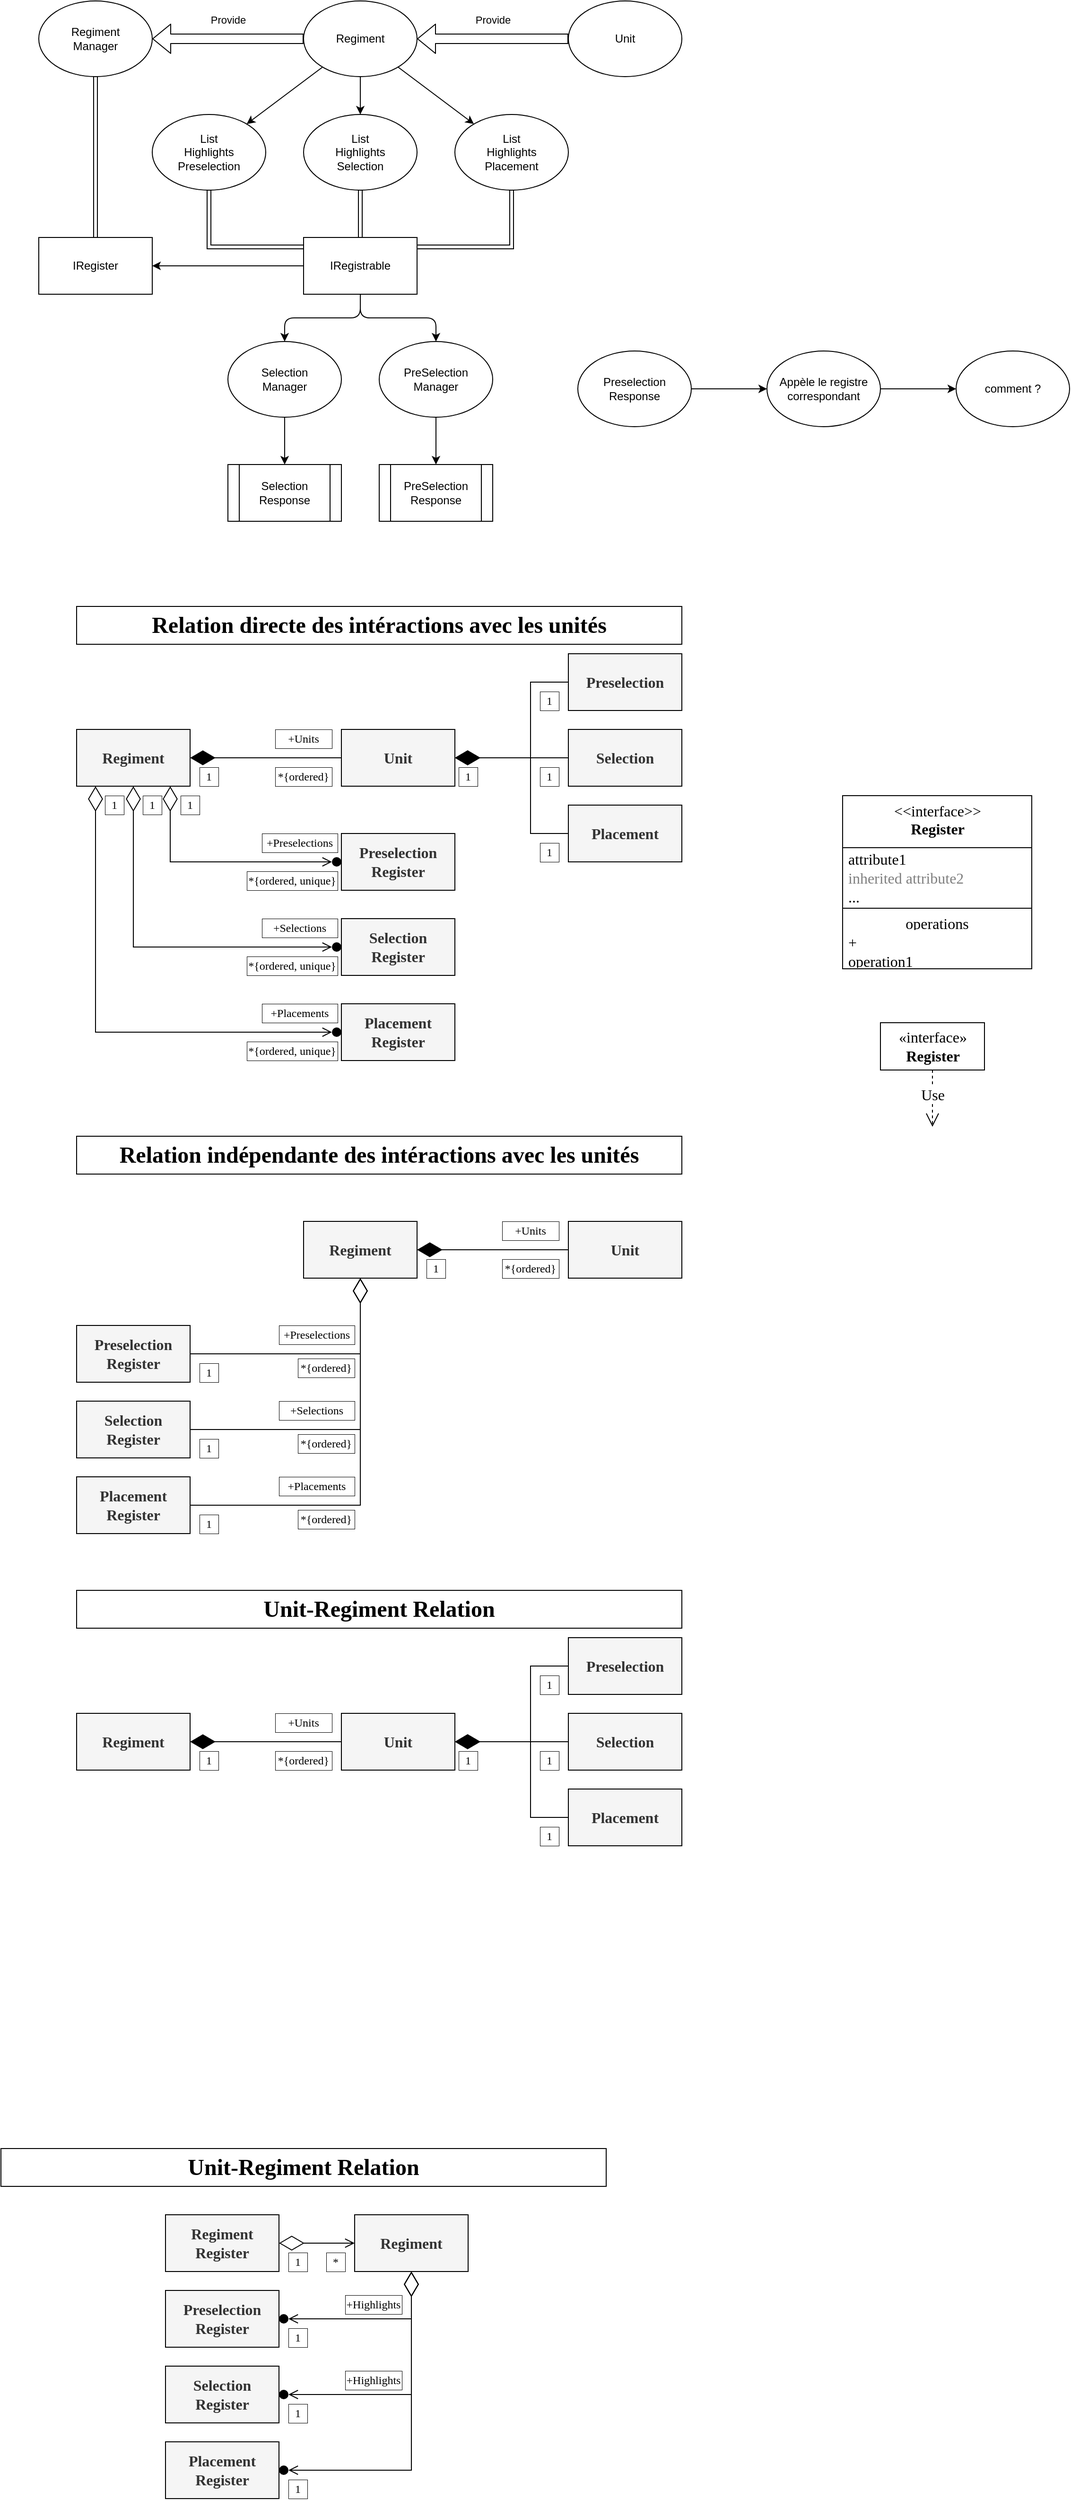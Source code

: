 <mxfile>
    <diagram id="3MYqwu3gBMpGz7Iqad5_" name="Page-1">
        <mxGraphModel dx="1145" dy="628" grid="1" gridSize="10" guides="1" tooltips="1" connect="1" arrows="1" fold="1" page="1" pageScale="1" pageWidth="827" pageHeight="1169" math="0" shadow="0">
            <root>
                <mxCell id="0"/>
                <mxCell id="1" style="locked=1;" parent="0"/>
                <mxCell id="3" value="object" style="" parent="0"/>
                <mxCell id="36" value="" style="edgeStyle=none;html=1;" parent="3" source="39" target="45" edge="1">
                    <mxGeometry relative="1" as="geometry"/>
                </mxCell>
                <mxCell id="37" value="" style="edgeStyle=none;html=1;" parent="3" source="39" target="47" edge="1">
                    <mxGeometry relative="1" as="geometry"/>
                </mxCell>
                <mxCell id="38" style="edgeStyle=none;html=1;" parent="3" source="39" target="49" edge="1">
                    <mxGeometry relative="1" as="geometry"/>
                </mxCell>
                <mxCell id="65" value="Provide" style="edgeStyle=orthogonalEdgeStyle;shape=flexArrow;html=1;" parent="3" source="39" target="43" edge="1">
                    <mxGeometry y="-20" relative="1" as="geometry">
                        <mxPoint as="offset"/>
                    </mxGeometry>
                </mxCell>
                <mxCell id="39" value="Regiment" style="ellipse;whiteSpace=wrap;html=1;" parent="3" vertex="1">
                    <mxGeometry x="360" y="80" width="120" height="80" as="geometry"/>
                </mxCell>
                <mxCell id="64" value="Provide" style="edgeStyle=orthogonalEdgeStyle;shape=flexArrow;html=1;" parent="3" source="40" target="39" edge="1">
                    <mxGeometry y="-20" relative="1" as="geometry">
                        <mxPoint as="offset"/>
                    </mxGeometry>
                </mxCell>
                <mxCell id="40" value="Unit" style="ellipse;whiteSpace=wrap;html=1;" parent="3" vertex="1">
                    <mxGeometry x="640" y="80" width="120" height="80" as="geometry"/>
                </mxCell>
                <mxCell id="42" style="edgeStyle=none;html=1;shape=link;" parent="3" source="43" target="50" edge="1">
                    <mxGeometry relative="1" as="geometry"/>
                </mxCell>
                <mxCell id="43" value="Regiment &lt;br&gt;Manager" style="ellipse;whiteSpace=wrap;html=1;" parent="3" vertex="1">
                    <mxGeometry x="80" y="80" width="120" height="80" as="geometry"/>
                </mxCell>
                <mxCell id="44" style="edgeStyle=elbowEdgeStyle;html=1;shape=link;rounded=0;" parent="3" source="45" target="57" edge="1">
                    <mxGeometry relative="1" as="geometry">
                        <Array as="points">
                            <mxPoint x="260" y="340"/>
                        </Array>
                    </mxGeometry>
                </mxCell>
                <mxCell id="45" value="List&lt;br&gt;Highlights&lt;br&gt;Preselection" style="ellipse;whiteSpace=wrap;html=1;" parent="3" vertex="1">
                    <mxGeometry x="200" y="200" width="120" height="80" as="geometry"/>
                </mxCell>
                <mxCell id="46" value="" style="edgeStyle=none;html=1;shape=link;" parent="3" source="47" target="57" edge="1">
                    <mxGeometry relative="1" as="geometry"/>
                </mxCell>
                <mxCell id="47" value="List&lt;br&gt;Highlights&lt;br&gt;Selection" style="ellipse;whiteSpace=wrap;html=1;" parent="3" vertex="1">
                    <mxGeometry x="360" y="200" width="120" height="80" as="geometry"/>
                </mxCell>
                <mxCell id="48" style="edgeStyle=orthogonalEdgeStyle;html=1;shape=link;rounded=0;" parent="3" source="49" target="57" edge="1">
                    <mxGeometry relative="1" as="geometry">
                        <Array as="points">
                            <mxPoint x="580" y="340"/>
                        </Array>
                    </mxGeometry>
                </mxCell>
                <mxCell id="49" value="List&lt;br&gt;Highlights&lt;br&gt;Placement" style="ellipse;whiteSpace=wrap;html=1;" parent="3" vertex="1">
                    <mxGeometry x="520" y="200" width="120" height="80" as="geometry"/>
                </mxCell>
                <mxCell id="50" value="IRegister" style="rounded=0;whiteSpace=wrap;html=1;" parent="3" vertex="1">
                    <mxGeometry x="80" y="330" width="120" height="60" as="geometry"/>
                </mxCell>
                <mxCell id="51" value="" style="edgeStyle=none;html=1;" parent="3" source="52" target="63" edge="1">
                    <mxGeometry relative="1" as="geometry"/>
                </mxCell>
                <mxCell id="52" value="PreSelection &lt;br&gt;Manager" style="ellipse;whiteSpace=wrap;html=1;" parent="3" vertex="1">
                    <mxGeometry x="440" y="440" width="120" height="80" as="geometry"/>
                </mxCell>
                <mxCell id="54" style="edgeStyle=orthogonalEdgeStyle;html=1;" parent="3" source="57" target="59" edge="1">
                    <mxGeometry relative="1" as="geometry"/>
                </mxCell>
                <mxCell id="55" style="edgeStyle=orthogonalEdgeStyle;html=1;" parent="3" source="57" target="52" edge="1">
                    <mxGeometry relative="1" as="geometry"/>
                </mxCell>
                <mxCell id="56" style="edgeStyle=none;html=1;" parent="3" source="57" target="50" edge="1">
                    <mxGeometry relative="1" as="geometry"/>
                </mxCell>
                <mxCell id="57" value="IRegistrable" style="whiteSpace=wrap;html=1;" parent="3" vertex="1">
                    <mxGeometry x="360" y="330" width="120" height="60" as="geometry"/>
                </mxCell>
                <mxCell id="58" value="" style="edgeStyle=none;html=1;" parent="3" source="59" target="61" edge="1">
                    <mxGeometry relative="1" as="geometry">
                        <mxPoint x="340" y="560" as="targetPoint"/>
                    </mxGeometry>
                </mxCell>
                <mxCell id="59" value="Selection &lt;br&gt;Manager" style="ellipse;whiteSpace=wrap;html=1;" parent="3" vertex="1">
                    <mxGeometry x="280" y="440" width="120" height="80" as="geometry"/>
                </mxCell>
                <mxCell id="61" value="&lt;span&gt;Selection&lt;/span&gt;&lt;br&gt;&lt;span&gt;Response&lt;/span&gt;" style="shape=process;whiteSpace=wrap;html=1;backgroundOutline=1;" parent="3" vertex="1">
                    <mxGeometry x="280" y="570" width="120" height="60" as="geometry"/>
                </mxCell>
                <mxCell id="63" value="PreSelection&lt;br&gt;Response" style="shape=process;whiteSpace=wrap;html=1;backgroundOutline=1;" parent="3" vertex="1">
                    <mxGeometry x="440" y="570" width="120" height="60" as="geometry"/>
                </mxCell>
                <mxCell id="80" value="" style="endArrow=none;startArrow=diamondThin;endFill=0;startFill=1;html=1;verticalAlign=bottom;labelBackgroundColor=none;strokeWidth=1;startSize=24;endSize=8;rounded=0;elbow=vertical;" parent="3" source="82" target="83" edge="1">
                    <mxGeometry x="-0.667" y="-30" width="160" relative="1" as="geometry">
                        <mxPoint x="240" y="880" as="sourcePoint"/>
                        <mxPoint x="360" y="880" as="targetPoint"/>
                        <Array as="points"/>
                        <mxPoint as="offset"/>
                    </mxGeometry>
                </mxCell>
                <mxCell id="82" value="Regiment" style="rounded=0;whiteSpace=wrap;html=1;fillColor=#f5f5f5;fontColor=#333333;strokeColor=#000000;fontSize=16;fontFamily=Times New Roman;fontStyle=1" parent="3" vertex="1">
                    <mxGeometry x="120" y="850" width="120" height="60" as="geometry"/>
                </mxCell>
                <mxCell id="88" value="" style="rounded=0;elbow=vertical;html=1;startArrow=diamondThin;startFill=1;endArrow=none;endFill=0;startSize=24;endSize=8;edgeStyle=orthogonalEdgeStyle;" parent="3" source="83" target="84" edge="1">
                    <mxGeometry x="0.9" y="-20" relative="1" as="geometry">
                        <Array as="points">
                            <mxPoint x="600" y="880"/>
                            <mxPoint x="600" y="800"/>
                        </Array>
                        <mxPoint as="offset"/>
                    </mxGeometry>
                </mxCell>
                <mxCell id="92" value="" style="edgeStyle=orthogonalEdgeStyle;rounded=0;html=1;startArrow=diamondThin;startFill=1;endArrow=none;endFill=0;startSize=24;endSize=8;elbow=vertical;" parent="3" source="83" target="85" edge="1">
                    <mxGeometry x="0.833" y="-20" relative="1" as="geometry">
                        <mxPoint as="offset"/>
                    </mxGeometry>
                </mxCell>
                <mxCell id="93" value="" style="edgeStyle=orthogonalEdgeStyle;rounded=0;html=1;startArrow=diamondThin;startFill=1;endArrow=none;endFill=0;startSize=24;endSize=8;elbow=vertical;" parent="3" source="83" target="86" edge="1">
                    <mxGeometry x="-0.7" y="-20" relative="1" as="geometry">
                        <Array as="points">
                            <mxPoint x="600" y="880"/>
                            <mxPoint x="600" y="960"/>
                        </Array>
                        <mxPoint as="offset"/>
                    </mxGeometry>
                </mxCell>
                <mxCell id="83" value="Unit" style="rounded=0;whiteSpace=wrap;html=1;fillColor=#f5f5f5;fontColor=#333333;strokeColor=#000000;fontFamily=Times New Roman;fontSize=16;fontStyle=1" parent="3" vertex="1">
                    <mxGeometry x="400" y="850" width="120" height="60" as="geometry"/>
                </mxCell>
                <mxCell id="84" value="Preselection" style="rounded=0;whiteSpace=wrap;html=1;fillColor=#f5f5f5;fontColor=#333333;strokeColor=#000000;fontFamily=Times New Roman;fontSize=16;fontStyle=1" parent="3" vertex="1">
                    <mxGeometry x="640" y="770" width="120" height="60" as="geometry"/>
                </mxCell>
                <mxCell id="85" value="Selection" style="rounded=0;whiteSpace=wrap;html=1;fillColor=#f5f5f5;fontColor=#333333;strokeColor=#000000;fontSize=16;fontStyle=1;fontFamily=Times New Roman;" parent="3" vertex="1">
                    <mxGeometry x="640" y="850" width="120" height="60" as="geometry"/>
                </mxCell>
                <mxCell id="86" value="Placement" style="rounded=0;whiteSpace=wrap;html=1;fillColor=#f5f5f5;fontColor=#333333;strokeColor=#000000;fontSize=16;fontStyle=1;fontFamily=Times New Roman;" parent="3" vertex="1">
                    <mxGeometry x="640" y="930" width="120" height="60" as="geometry"/>
                </mxCell>
                <mxCell id="98" value="&lt;h2&gt;Relation directe des intéractions avec les unités&lt;/h2&gt;" style="text;html=1;strokeColor=default;fillColor=none;align=center;verticalAlign=middle;whiteSpace=wrap;rounded=0;fontFamily=Times New Roman;fontSize=16;" parent="3" vertex="1">
                    <mxGeometry x="120" y="720" width="640" height="40" as="geometry"/>
                </mxCell>
                <mxCell id="130" style="edgeStyle=orthogonalEdgeStyle;rounded=0;html=1;fontFamily=Times New Roman;fontSize=16;startArrow=diamondThin;startFill=0;endArrow=open;endFill=0;startSize=24;endSize=8;elbow=vertical;entryX=1;entryY=0.5;entryDx=0;entryDy=0;" parent="3" source="99" target="143" edge="1">
                    <mxGeometry relative="1" as="geometry">
                        <Array as="points">
                            <mxPoint x="474" y="2530"/>
                            <mxPoint x="374" y="2530"/>
                        </Array>
                    </mxGeometry>
                </mxCell>
                <mxCell id="131" style="edgeStyle=orthogonalEdgeStyle;rounded=0;html=1;fontFamily=Times New Roman;fontSize=16;startArrow=diamondThin;startFill=0;endArrow=open;endFill=0;startSize=24;endSize=8;elbow=vertical;entryX=1;entryY=0.5;entryDx=0;entryDy=0;" parent="3" source="99" target="141" edge="1">
                    <mxGeometry relative="1" as="geometry">
                        <Array as="points">
                            <mxPoint x="474" y="2610"/>
                            <mxPoint x="374" y="2610"/>
                        </Array>
                    </mxGeometry>
                </mxCell>
                <mxCell id="133" style="edgeStyle=orthogonalEdgeStyle;rounded=0;html=1;fontFamily=Times New Roman;fontSize=16;startArrow=diamondThin;startFill=0;endArrow=open;endFill=0;startSize=24;endSize=8;elbow=vertical;entryX=1;entryY=0.5;entryDx=0;entryDy=0;" parent="3" source="99" target="142" edge="1">
                    <mxGeometry relative="1" as="geometry">
                        <Array as="points">
                            <mxPoint x="474" y="2690"/>
                            <mxPoint x="394" y="2690"/>
                        </Array>
                    </mxGeometry>
                </mxCell>
                <mxCell id="99" value="Regiment" style="rounded=0;whiteSpace=wrap;html=1;fillColor=#f5f5f5;fontColor=#333333;strokeColor=#000000;fontSize=16;fontFamily=Times New Roman;fontStyle=1" parent="3" vertex="1">
                    <mxGeometry x="414" y="2420" width="120" height="60" as="geometry"/>
                </mxCell>
                <mxCell id="100" value="&lt;h2&gt;Unit-Regiment Relation&lt;/h2&gt;" style="text;html=1;strokeColor=default;fillColor=none;align=center;verticalAlign=middle;whiteSpace=wrap;rounded=0;fontFamily=Times New Roman;fontSize=16;" parent="3" vertex="1">
                    <mxGeometry x="40" y="2350" width="640" height="40" as="geometry"/>
                </mxCell>
                <mxCell id="101" value="" style="endArrow=open;startArrow=diamondThin;endFill=0;startFill=0;html=1;verticalAlign=bottom;labelBackgroundColor=none;strokeWidth=1;startSize=24;endSize=8;rounded=0;elbow=vertical;" parent="3" source="103" target="99" edge="1">
                    <mxGeometry x="-0.667" y="-30" width="160" relative="1" as="geometry">
                        <mxPoint x="334" y="2450" as="sourcePoint"/>
                        <mxPoint x="414" y="2450" as="targetPoint"/>
                        <Array as="points"/>
                        <mxPoint as="offset"/>
                    </mxGeometry>
                </mxCell>
                <mxCell id="103" value="Regiment&lt;br&gt;Register" style="rounded=0;whiteSpace=wrap;html=1;fillColor=#f5f5f5;fontColor=#333333;strokeColor=#000000;fontSize=16;fontFamily=Times New Roman;fontStyle=1" parent="3" vertex="1">
                    <mxGeometry x="214" y="2420" width="120" height="60" as="geometry"/>
                </mxCell>
                <mxCell id="105" value="«interface»&lt;br&gt;&lt;b&gt;Register&lt;/b&gt;" style="html=1;fontFamily=Times New Roman;fontSize=16;strokeColor=#000000;" parent="3" vertex="1">
                    <mxGeometry x="970" y="1160" width="110" height="50" as="geometry"/>
                </mxCell>
                <mxCell id="106" value="Use" style="endArrow=open;endSize=12;dashed=1;html=1;rounded=0;fontFamily=Times New Roman;fontSize=16;elbow=vertical;" parent="3" source="105" edge="1">
                    <mxGeometry x="-0.143" width="160" relative="1" as="geometry">
                        <mxPoint x="1185" y="1190" as="sourcePoint"/>
                        <mxPoint x="1025" y="1270" as="targetPoint"/>
                        <mxPoint as="offset"/>
                    </mxGeometry>
                </mxCell>
                <mxCell id="113" value="&amp;lt;&amp;lt;interface&amp;gt;&amp;gt;&lt;br&gt;&lt;b&gt;Register&lt;/b&gt;" style="swimlane;fontStyle=0;align=center;verticalAlign=top;childLayout=stackLayout;horizontal=1;startSize=55;horizontalStack=0;resizeParent=1;resizeParentMax=0;resizeLast=0;collapsible=0;marginBottom=0;html=1;fontFamily=Times New Roman;fontSize=16;strokeColor=#000000;" parent="3" vertex="1">
                    <mxGeometry x="930" y="920" width="200" height="183" as="geometry"/>
                </mxCell>
                <mxCell id="115" value="attribute1" style="text;html=1;strokeColor=none;fillColor=none;align=left;verticalAlign=middle;spacingLeft=4;spacingRight=4;overflow=hidden;rotatable=0;points=[[0,0.5],[1,0.5]];portConstraint=eastwest;fontFamily=Times New Roman;fontSize=16;" parent="113" vertex="1">
                    <mxGeometry y="55" width="200" height="20" as="geometry"/>
                </mxCell>
                <mxCell id="116" value="inherited attribute2" style="text;html=1;strokeColor=none;fillColor=none;align=left;verticalAlign=middle;spacingLeft=4;spacingRight=4;overflow=hidden;rotatable=0;points=[[0,0.5],[1,0.5]];portConstraint=eastwest;fontColor=#808080;fontFamily=Times New Roman;fontSize=16;" parent="113" vertex="1">
                    <mxGeometry y="75" width="200" height="20" as="geometry"/>
                </mxCell>
                <mxCell id="117" value="..." style="text;html=1;strokeColor=none;fillColor=none;align=left;verticalAlign=middle;spacingLeft=4;spacingRight=4;overflow=hidden;rotatable=0;points=[[0,0.5],[1,0.5]];portConstraint=eastwest;fontFamily=Times New Roman;fontSize=16;" parent="113" vertex="1">
                    <mxGeometry y="95" width="200" height="20" as="geometry"/>
                </mxCell>
                <mxCell id="118" value="" style="line;strokeWidth=1;fillColor=none;align=left;verticalAlign=middle;spacingTop=-1;spacingLeft=3;spacingRight=3;rotatable=0;labelPosition=right;points=[];portConstraint=eastwest;fontFamily=Times New Roman;fontSize=16;" parent="113" vertex="1">
                    <mxGeometry y="115" width="200" height="8" as="geometry"/>
                </mxCell>
                <mxCell id="119" value="operations" style="text;html=1;strokeColor=none;fillColor=none;align=center;verticalAlign=middle;spacingLeft=4;spacingRight=4;overflow=hidden;rotatable=0;points=[[0,0.5],[1,0.5]];portConstraint=eastwest;fontFamily=Times New Roman;fontSize=16;" parent="113" vertex="1">
                    <mxGeometry y="123" width="200" height="20" as="geometry"/>
                </mxCell>
                <mxCell id="121" value="+" style="text;html=1;strokeColor=none;fillColor=none;align=left;verticalAlign=middle;spacingLeft=4;spacingRight=4;overflow=hidden;rotatable=0;points=[[0,0.5],[1,0.5]];portConstraint=eastwest;fontFamily=Times New Roman;fontSize=16;" parent="113" vertex="1">
                    <mxGeometry y="143" width="200" height="20" as="geometry"/>
                </mxCell>
                <mxCell id="120" value="operation1" style="text;html=1;strokeColor=none;fillColor=none;align=left;verticalAlign=middle;spacingLeft=4;spacingRight=4;overflow=hidden;rotatable=0;points=[[0,0.5],[1,0.5]];portConstraint=eastwest;fontFamily=Times New Roman;fontSize=16;" parent="113" vertex="1">
                    <mxGeometry y="163" width="200" height="20" as="geometry"/>
                </mxCell>
                <mxCell id="122" value="Preselection&lt;br&gt;Register" style="rounded=0;whiteSpace=wrap;html=1;fillColor=#f5f5f5;fontColor=#333333;strokeColor=#000000;fontSize=16;fontFamily=Times New Roman;fontStyle=1" parent="3" vertex="1">
                    <mxGeometry x="214" y="2500" width="120" height="60" as="geometry"/>
                </mxCell>
                <mxCell id="123" value="Selection&lt;br&gt;Register" style="rounded=0;whiteSpace=wrap;html=1;fillColor=#f5f5f5;fontColor=#333333;strokeColor=#000000;fontSize=16;fontFamily=Times New Roman;fontStyle=1" parent="3" vertex="1">
                    <mxGeometry x="214" y="2580" width="120" height="60" as="geometry"/>
                </mxCell>
                <mxCell id="124" value="Placement&lt;br&gt;Register" style="rounded=0;whiteSpace=wrap;html=1;fillColor=#f5f5f5;fontColor=#333333;strokeColor=#000000;fontSize=16;fontFamily=Times New Roman;fontStyle=1" parent="3" vertex="1">
                    <mxGeometry x="214" y="2660" width="120" height="60" as="geometry"/>
                </mxCell>
                <mxCell id="134" value="1" style="text;html=1;strokeColor=default;fillColor=none;align=center;verticalAlign=middle;whiteSpace=wrap;rounded=0;fontFamily=Times New Roman;fontSize=12;strokeWidth=0.5;" parent="3" vertex="1">
                    <mxGeometry x="344" y="2540" width="20" height="20" as="geometry"/>
                </mxCell>
                <mxCell id="137" value="1" style="text;html=1;strokeColor=default;fillColor=none;align=center;verticalAlign=middle;whiteSpace=wrap;rounded=0;fontFamily=Times New Roman;fontSize=12;strokeWidth=0.5;" parent="3" vertex="1">
                    <mxGeometry x="344" y="2620" width="20" height="20" as="geometry"/>
                </mxCell>
                <mxCell id="138" value="1" style="text;html=1;strokeColor=default;fillColor=none;align=center;verticalAlign=middle;whiteSpace=wrap;rounded=0;fontFamily=Times New Roman;fontSize=12;strokeWidth=0.5;" parent="3" vertex="1">
                    <mxGeometry x="344" y="2700" width="20" height="20" as="geometry"/>
                </mxCell>
                <mxCell id="139" value="1" style="text;html=1;strokeColor=default;fillColor=none;align=center;verticalAlign=middle;whiteSpace=wrap;rounded=0;fontFamily=Times New Roman;fontSize=12;strokeWidth=0.5;" parent="3" vertex="1">
                    <mxGeometry x="344" y="2460" width="20" height="20" as="geometry"/>
                </mxCell>
                <mxCell id="140" value="*" style="text;html=1;strokeColor=default;fillColor=none;align=center;verticalAlign=middle;whiteSpace=wrap;rounded=0;fontFamily=Times New Roman;fontSize=12;strokeWidth=0.5;" parent="3" vertex="1">
                    <mxGeometry x="384" y="2460" width="20" height="20" as="geometry"/>
                </mxCell>
                <mxCell id="141" value="" style="ellipse;fillColor=#000000;strokeColor=none;fontFamily=Times New Roman;fontSize=12;" parent="3" vertex="1">
                    <mxGeometry x="334" y="2605" width="10" height="10" as="geometry"/>
                </mxCell>
                <mxCell id="142" value="" style="ellipse;fillColor=#000000;strokeColor=none;fontFamily=Times New Roman;fontSize=12;" parent="3" vertex="1">
                    <mxGeometry x="334" y="2685" width="10" height="10" as="geometry"/>
                </mxCell>
                <mxCell id="143" value="" style="ellipse;fillColor=#000000;strokeColor=none;fontFamily=Times New Roman;fontSize=12;" parent="3" vertex="1">
                    <mxGeometry x="334" y="2525" width="10" height="10" as="geometry"/>
                </mxCell>
                <mxCell id="145" value="+Highlights" style="text;html=1;strokeColor=default;fillColor=none;align=center;verticalAlign=middle;whiteSpace=wrap;rounded=0;fontFamily=Times New Roman;fontSize=12;strokeWidth=0.5;" parent="3" vertex="1">
                    <mxGeometry x="404" y="2505" width="60" height="20" as="geometry"/>
                </mxCell>
                <mxCell id="146" value="+Highlights" style="text;html=1;strokeColor=default;fillColor=none;align=center;verticalAlign=middle;whiteSpace=wrap;rounded=0;fontFamily=Times New Roman;fontSize=12;strokeWidth=0.5;" parent="3" vertex="1">
                    <mxGeometry x="404" y="2585" width="60" height="20" as="geometry"/>
                </mxCell>
                <mxCell id="148" value="1" style="text;html=1;strokeColor=default;fillColor=none;align=center;verticalAlign=middle;whiteSpace=wrap;rounded=0;fontFamily=Times New Roman;fontSize=12;strokeWidth=0.5;" parent="3" vertex="1">
                    <mxGeometry x="610" y="890" width="20" height="20" as="geometry"/>
                </mxCell>
                <mxCell id="149" value="1" style="text;html=1;strokeColor=default;fillColor=none;align=center;verticalAlign=middle;whiteSpace=wrap;rounded=0;fontFamily=Times New Roman;fontSize=12;strokeWidth=0.5;" parent="3" vertex="1">
                    <mxGeometry x="610" y="810" width="20" height="20" as="geometry"/>
                </mxCell>
                <mxCell id="150" value="1" style="text;html=1;strokeColor=default;fillColor=none;align=center;verticalAlign=middle;whiteSpace=wrap;rounded=0;fontFamily=Times New Roman;fontSize=12;strokeWidth=0.5;" parent="3" vertex="1">
                    <mxGeometry x="524" y="890" width="20" height="20" as="geometry"/>
                </mxCell>
                <mxCell id="151" value="1" style="text;html=1;strokeColor=default;fillColor=none;align=center;verticalAlign=middle;whiteSpace=wrap;rounded=0;fontFamily=Times New Roman;fontSize=12;strokeWidth=0.5;" parent="3" vertex="1">
                    <mxGeometry x="250" y="890" width="20" height="20" as="geometry"/>
                </mxCell>
                <mxCell id="153" value="*{ordered}" style="text;html=1;strokeColor=default;fillColor=none;align=center;verticalAlign=middle;whiteSpace=wrap;rounded=0;fontFamily=Times New Roman;fontSize=12;strokeWidth=0.5;" parent="3" vertex="1">
                    <mxGeometry x="330" y="890" width="60" height="20" as="geometry"/>
                </mxCell>
                <mxCell id="154" value="+Units" style="text;html=1;strokeColor=default;fillColor=none;align=center;verticalAlign=middle;whiteSpace=wrap;rounded=0;fontFamily=Times New Roman;fontSize=12;strokeWidth=0.5;" parent="3" vertex="1">
                    <mxGeometry x="330" y="850" width="60" height="20" as="geometry"/>
                </mxCell>
                <mxCell id="155" style="edgeStyle=orthogonalEdgeStyle;rounded=0;html=1;fontFamily=Times New Roman;fontSize=16;startArrow=diamondThin;startFill=0;endArrow=open;endFill=0;startSize=24;endSize=8;elbow=vertical;" parent="3" target="166" edge="1" source="82">
                    <mxGeometry relative="1" as="geometry">
                        <Array as="points">
                            <mxPoint x="219" y="950"/>
                            <mxPoint x="219" y="950"/>
                        </Array>
                        <mxPoint x="460" y="910" as="sourcePoint"/>
                        <mxPoint x="250" y="970" as="targetPoint"/>
                    </mxGeometry>
                </mxCell>
                <mxCell id="156" style="edgeStyle=orthogonalEdgeStyle;rounded=0;html=1;fontFamily=Times New Roman;fontSize=16;startArrow=diamondThin;startFill=0;endArrow=open;endFill=0;startSize=24;endSize=8;elbow=vertical;" parent="3" target="164" edge="1" source="82">
                    <mxGeometry relative="1" as="geometry">
                        <Array as="points">
                            <mxPoint x="180" y="1080"/>
                        </Array>
                        <mxPoint x="460" y="910" as="sourcePoint"/>
                    </mxGeometry>
                </mxCell>
                <mxCell id="157" style="edgeStyle=orthogonalEdgeStyle;rounded=0;html=1;fontFamily=Times New Roman;fontSize=16;startArrow=diamondThin;startFill=0;endArrow=open;endFill=0;startSize=24;endSize=8;elbow=vertical;" parent="3" target="165" edge="1" source="82">
                    <mxGeometry relative="1" as="geometry">
                        <Array as="points">
                            <mxPoint x="140" y="1100"/>
                            <mxPoint x="140" y="1100"/>
                        </Array>
                        <mxPoint x="460" y="910" as="sourcePoint"/>
                    </mxGeometry>
                </mxCell>
                <mxCell id="158" value="Preselection&lt;br&gt;Register" style="rounded=0;whiteSpace=wrap;html=1;fillColor=#f5f5f5;fontColor=#333333;strokeColor=#000000;fontSize=16;fontFamily=Times New Roman;fontStyle=1" parent="3" vertex="1">
                    <mxGeometry x="400" y="960" width="120" height="60" as="geometry"/>
                </mxCell>
                <mxCell id="159" value="Selection&lt;br&gt;Register" style="rounded=0;whiteSpace=wrap;html=1;fillColor=#f5f5f5;fontColor=#333333;strokeColor=#000000;fontSize=16;fontFamily=Times New Roman;fontStyle=1" parent="3" vertex="1">
                    <mxGeometry x="400" y="1050" width="120" height="60" as="geometry"/>
                </mxCell>
                <mxCell id="160" value="Placement&lt;br&gt;Register" style="rounded=0;whiteSpace=wrap;html=1;fillColor=#f5f5f5;fontColor=#333333;strokeColor=#000000;fontSize=16;fontFamily=Times New Roman;fontStyle=1" parent="3" vertex="1">
                    <mxGeometry x="400" y="1140" width="120" height="60" as="geometry"/>
                </mxCell>
                <mxCell id="161" value="1" style="text;html=1;strokeColor=default;fillColor=none;align=center;verticalAlign=middle;whiteSpace=wrap;rounded=0;fontFamily=Times New Roman;fontSize=12;strokeWidth=0.5;" parent="3" vertex="1">
                    <mxGeometry x="230" y="920" width="20" height="20" as="geometry"/>
                </mxCell>
                <mxCell id="162" value="1" style="text;html=1;strokeColor=default;fillColor=none;align=center;verticalAlign=middle;whiteSpace=wrap;rounded=0;fontFamily=Times New Roman;fontSize=12;strokeWidth=0.5;" parent="3" vertex="1">
                    <mxGeometry x="190" y="920" width="20" height="20" as="geometry"/>
                </mxCell>
                <mxCell id="163" value="1" style="text;html=1;strokeColor=default;fillColor=none;align=center;verticalAlign=middle;whiteSpace=wrap;rounded=0;fontFamily=Times New Roman;fontSize=12;strokeWidth=0.5;" parent="3" vertex="1">
                    <mxGeometry x="150" y="920" width="20" height="20" as="geometry"/>
                </mxCell>
                <mxCell id="164" value="" style="ellipse;fillColor=#000000;strokeColor=none;fontFamily=Times New Roman;fontSize=12;" parent="3" vertex="1">
                    <mxGeometry x="390" y="1075" width="10" height="10" as="geometry"/>
                </mxCell>
                <mxCell id="165" value="" style="ellipse;fillColor=#000000;strokeColor=none;fontFamily=Times New Roman;fontSize=12;" parent="3" vertex="1">
                    <mxGeometry x="390" y="1165" width="10" height="10" as="geometry"/>
                </mxCell>
                <mxCell id="166" value="" style="ellipse;fillColor=#000000;strokeColor=none;fontFamily=Times New Roman;fontSize=12;" parent="3" vertex="1">
                    <mxGeometry x="390" y="985" width="10" height="10" as="geometry"/>
                </mxCell>
                <mxCell id="167" value="+Preselections" style="text;html=1;strokeColor=default;fillColor=none;align=center;verticalAlign=middle;whiteSpace=wrap;rounded=0;fontFamily=Times New Roman;fontSize=12;strokeWidth=0.5;" parent="3" vertex="1">
                    <mxGeometry x="316" y="960" width="80" height="20" as="geometry"/>
                </mxCell>
                <mxCell id="169" value="1" style="text;html=1;strokeColor=default;fillColor=none;align=center;verticalAlign=middle;whiteSpace=wrap;rounded=0;fontFamily=Times New Roman;fontSize=12;strokeWidth=0.5;" parent="3" vertex="1">
                    <mxGeometry x="610" y="970" width="20" height="20" as="geometry"/>
                </mxCell>
                <mxCell id="170" value="+Placements" style="text;html=1;strokeColor=default;fillColor=none;align=center;verticalAlign=middle;whiteSpace=wrap;rounded=0;fontFamily=Times New Roman;fontSize=12;strokeWidth=0.5;" parent="3" vertex="1">
                    <mxGeometry x="316" y="1140" width="80" height="20" as="geometry"/>
                </mxCell>
                <mxCell id="171" value="+Selections" style="text;html=1;strokeColor=default;fillColor=none;align=center;verticalAlign=middle;whiteSpace=wrap;rounded=0;fontFamily=Times New Roman;fontSize=12;strokeWidth=0.5;" parent="3" vertex="1">
                    <mxGeometry x="316" y="1050" width="80" height="20" as="geometry"/>
                </mxCell>
                <mxCell id="173" value="*{ordered, unique}" style="text;html=1;strokeColor=default;fillColor=none;align=center;verticalAlign=middle;whiteSpace=wrap;rounded=0;fontFamily=Times New Roman;fontSize=12;strokeWidth=0.5;" parent="3" vertex="1">
                    <mxGeometry x="300" y="1000" width="96" height="20" as="geometry"/>
                </mxCell>
                <mxCell id="195" style="edgeStyle=orthogonalEdgeStyle;rounded=0;jumpSize=6;html=1;fontFamily=Times New Roman;fontSize=12;startArrow=none;startFill=0;endArrow=classic;endFill=1;startSize=6;endSize=6;elbow=vertical;" parent="3" source="192" target="193" edge="1">
                    <mxGeometry relative="1" as="geometry"/>
                </mxCell>
                <mxCell id="192" value="Preselection Response" style="ellipse;whiteSpace=wrap;html=1;" parent="3" vertex="1">
                    <mxGeometry x="650" y="450" width="120" height="80" as="geometry"/>
                </mxCell>
                <mxCell id="197" value="" style="edgeStyle=orthogonalEdgeStyle;rounded=0;jumpSize=6;html=1;fontFamily=Times New Roman;fontSize=12;startArrow=none;startFill=0;endArrow=classic;endFill=1;startSize=6;endSize=6;elbow=vertical;" parent="3" source="193" target="196" edge="1">
                    <mxGeometry relative="1" as="geometry"/>
                </mxCell>
                <mxCell id="193" value="Appèle le registre&lt;br&gt;correspondant" style="ellipse;whiteSpace=wrap;html=1;fillColor=rgb(255, 255, 255);strokeColor=rgb(0, 0, 0);fontColor=rgb(0, 0, 0);" parent="3" vertex="1">
                    <mxGeometry x="850" y="450" width="120" height="80" as="geometry"/>
                </mxCell>
                <mxCell id="196" value="comment ?" style="ellipse;whiteSpace=wrap;html=1;fillColor=rgb(255, 255, 255);strokeColor=rgb(0, 0, 0);fontColor=rgb(0, 0, 0);" parent="3" vertex="1">
                    <mxGeometry x="1050" y="450" width="120" height="80" as="geometry"/>
                </mxCell>
                <mxCell id="198" value="" style="endArrow=none;startArrow=diamondThin;endFill=0;startFill=1;html=1;verticalAlign=bottom;labelBackgroundColor=none;strokeWidth=1;startSize=24;endSize=8;rounded=0;elbow=vertical;" edge="1" parent="3" source="199" target="203">
                    <mxGeometry x="-0.667" y="-30" width="160" relative="1" as="geometry">
                        <mxPoint x="480" y="1400" as="sourcePoint"/>
                        <mxPoint x="600" y="1400" as="targetPoint"/>
                        <Array as="points"/>
                        <mxPoint as="offset"/>
                    </mxGeometry>
                </mxCell>
                <mxCell id="199" value="Regiment" style="rounded=0;whiteSpace=wrap;html=1;fillColor=#f5f5f5;fontColor=#333333;strokeColor=#000000;fontSize=16;fontFamily=Times New Roman;fontStyle=1" vertex="1" parent="3">
                    <mxGeometry x="360" y="1370" width="120" height="60" as="geometry"/>
                </mxCell>
                <mxCell id="203" value="Unit" style="rounded=0;whiteSpace=wrap;html=1;fillColor=#f5f5f5;fontColor=#333333;strokeColor=#000000;fontFamily=Times New Roman;fontSize=16;fontStyle=1" vertex="1" parent="3">
                    <mxGeometry x="640" y="1370" width="120" height="60" as="geometry"/>
                </mxCell>
                <mxCell id="207" value="&lt;h2&gt;Relation indépendante des intéractions avec les unités&lt;/h2&gt;" style="text;html=1;strokeColor=default;fillColor=none;align=center;verticalAlign=middle;whiteSpace=wrap;rounded=0;fontFamily=Times New Roman;fontSize=16;" vertex="1" parent="3">
                    <mxGeometry x="120" y="1280" width="640" height="40" as="geometry"/>
                </mxCell>
                <mxCell id="211" value="1" style="text;html=1;strokeColor=default;fillColor=none;align=center;verticalAlign=middle;whiteSpace=wrap;rounded=0;fontFamily=Times New Roman;fontSize=12;strokeWidth=0.5;" vertex="1" parent="3">
                    <mxGeometry x="490" y="1410" width="20" height="20" as="geometry"/>
                </mxCell>
                <mxCell id="212" value="*{ordered}" style="text;html=1;strokeColor=default;fillColor=none;align=center;verticalAlign=middle;whiteSpace=wrap;rounded=0;fontFamily=Times New Roman;fontSize=12;strokeWidth=0.5;" vertex="1" parent="3">
                    <mxGeometry x="570" y="1410" width="60" height="20" as="geometry"/>
                </mxCell>
                <mxCell id="213" value="+Units" style="text;html=1;strokeColor=default;fillColor=none;align=center;verticalAlign=middle;whiteSpace=wrap;rounded=0;fontFamily=Times New Roman;fontSize=12;strokeWidth=0.5;" vertex="1" parent="3">
                    <mxGeometry x="570" y="1370" width="60" height="20" as="geometry"/>
                </mxCell>
                <mxCell id="214" style="edgeStyle=orthogonalEdgeStyle;rounded=0;html=1;fontFamily=Times New Roman;fontSize=16;startArrow=diamondThin;startFill=0;endArrow=none;endFill=0;startSize=24;endSize=8;elbow=vertical;" edge="1" parent="3" target="217" source="199">
                    <mxGeometry relative="1" as="geometry">
                        <Array as="points">
                            <mxPoint x="420" y="1510"/>
                        </Array>
                        <mxPoint x="460" y="1430" as="sourcePoint"/>
                        <mxPoint x="250" y="1510" as="targetPoint"/>
                    </mxGeometry>
                </mxCell>
                <mxCell id="215" style="edgeStyle=orthogonalEdgeStyle;rounded=0;html=1;fontFamily=Times New Roman;fontSize=16;startArrow=diamondThin;startFill=0;endArrow=none;endFill=0;startSize=24;endSize=8;elbow=vertical;" edge="1" parent="3" target="218" source="199">
                    <mxGeometry relative="1" as="geometry">
                        <Array as="points">
                            <mxPoint x="420" y="1590"/>
                        </Array>
                        <mxPoint x="460" y="1430" as="sourcePoint"/>
                        <mxPoint x="250" y="1590" as="targetPoint"/>
                    </mxGeometry>
                </mxCell>
                <mxCell id="216" style="edgeStyle=orthogonalEdgeStyle;rounded=0;html=1;fontFamily=Times New Roman;fontSize=16;startArrow=diamondThin;startFill=0;endArrow=none;endFill=0;startSize=24;endSize=8;elbow=vertical;" edge="1" parent="3" target="219" source="199">
                    <mxGeometry relative="1" as="geometry">
                        <Array as="points">
                            <mxPoint x="420" y="1670"/>
                        </Array>
                        <mxPoint x="460" y="1430" as="sourcePoint"/>
                        <mxPoint x="250" y="1670" as="targetPoint"/>
                    </mxGeometry>
                </mxCell>
                <mxCell id="217" value="Preselection&lt;br&gt;Register" style="rounded=0;whiteSpace=wrap;html=1;fillColor=#f5f5f5;fontColor=#333333;strokeColor=#000000;fontSize=16;fontFamily=Times New Roman;fontStyle=1" vertex="1" parent="3">
                    <mxGeometry x="120" y="1480" width="120" height="60" as="geometry"/>
                </mxCell>
                <mxCell id="218" value="Selection&lt;br&gt;Register" style="rounded=0;whiteSpace=wrap;html=1;fillColor=#f5f5f5;fontColor=#333333;strokeColor=#000000;fontSize=16;fontFamily=Times New Roman;fontStyle=1" vertex="1" parent="3">
                    <mxGeometry x="120" y="1560" width="120" height="60" as="geometry"/>
                </mxCell>
                <mxCell id="219" value="Placement&lt;br&gt;Register" style="rounded=0;whiteSpace=wrap;html=1;fillColor=#f5f5f5;fontColor=#333333;strokeColor=#000000;fontSize=16;fontFamily=Times New Roman;fontStyle=1" vertex="1" parent="3">
                    <mxGeometry x="120" y="1640" width="120" height="60" as="geometry"/>
                </mxCell>
                <mxCell id="220" value="1" style="text;html=1;strokeColor=default;fillColor=none;align=center;verticalAlign=middle;whiteSpace=wrap;rounded=0;fontFamily=Times New Roman;fontSize=12;strokeWidth=0.5;" vertex="1" parent="3">
                    <mxGeometry x="250" y="1520" width="20" height="20" as="geometry"/>
                </mxCell>
                <mxCell id="221" value="1" style="text;html=1;strokeColor=default;fillColor=none;align=center;verticalAlign=middle;whiteSpace=wrap;rounded=0;fontFamily=Times New Roman;fontSize=12;strokeWidth=0.5;" vertex="1" parent="3">
                    <mxGeometry x="250" y="1600" width="20" height="20" as="geometry"/>
                </mxCell>
                <mxCell id="222" value="1" style="text;html=1;strokeColor=default;fillColor=none;align=center;verticalAlign=middle;whiteSpace=wrap;rounded=0;fontFamily=Times New Roman;fontSize=12;strokeWidth=0.5;" vertex="1" parent="3">
                    <mxGeometry x="250" y="1680" width="20" height="20" as="geometry"/>
                </mxCell>
                <mxCell id="226" value="+Preselections" style="text;html=1;strokeColor=default;fillColor=none;align=center;verticalAlign=middle;whiteSpace=wrap;rounded=0;fontFamily=Times New Roman;fontSize=12;strokeWidth=0.5;" vertex="1" parent="3">
                    <mxGeometry x="334" y="1480" width="80" height="20" as="geometry"/>
                </mxCell>
                <mxCell id="228" value="+Placements" style="text;html=1;strokeColor=default;fillColor=none;align=center;verticalAlign=middle;whiteSpace=wrap;rounded=0;fontFamily=Times New Roman;fontSize=12;strokeWidth=0.5;" vertex="1" parent="3">
                    <mxGeometry x="334" y="1640" width="80" height="20" as="geometry"/>
                </mxCell>
                <mxCell id="229" value="+Selections" style="text;html=1;strokeColor=default;fillColor=none;align=center;verticalAlign=middle;whiteSpace=wrap;rounded=0;fontFamily=Times New Roman;fontSize=12;strokeWidth=0.5;" vertex="1" parent="3">
                    <mxGeometry x="334" y="1560" width="80" height="20" as="geometry"/>
                </mxCell>
                <mxCell id="230" value="*{ordered}" style="text;html=1;strokeColor=default;fillColor=none;align=center;verticalAlign=middle;whiteSpace=wrap;rounded=0;fontFamily=Times New Roman;fontSize=12;strokeWidth=0.5;" vertex="1" parent="3">
                    <mxGeometry x="354" y="1515" width="60" height="20" as="geometry"/>
                </mxCell>
                <mxCell id="231" value="*{ordered}" style="text;html=1;strokeColor=default;fillColor=none;align=center;verticalAlign=middle;whiteSpace=wrap;rounded=0;fontFamily=Times New Roman;fontSize=12;strokeWidth=0.5;" vertex="1" parent="3">
                    <mxGeometry x="354" y="1595" width="60" height="20" as="geometry"/>
                </mxCell>
                <mxCell id="232" value="*{ordered}" style="text;html=1;strokeColor=default;fillColor=none;align=center;verticalAlign=middle;whiteSpace=wrap;rounded=0;fontFamily=Times New Roman;fontSize=12;strokeWidth=0.5;" vertex="1" parent="3">
                    <mxGeometry x="354" y="1675" width="60" height="20" as="geometry"/>
                </mxCell>
                <mxCell id="233" value="" style="endArrow=none;startArrow=diamondThin;endFill=0;startFill=1;html=1;verticalAlign=bottom;labelBackgroundColor=none;strokeWidth=1;startSize=24;endSize=8;rounded=0;elbow=vertical;" edge="1" parent="3" source="234" target="238">
                    <mxGeometry x="-0.667" y="-30" width="160" relative="1" as="geometry">
                        <mxPoint x="240" y="1920" as="sourcePoint"/>
                        <mxPoint x="360" y="1920" as="targetPoint"/>
                        <Array as="points"/>
                        <mxPoint as="offset"/>
                    </mxGeometry>
                </mxCell>
                <mxCell id="234" value="Regiment" style="rounded=0;whiteSpace=wrap;html=1;fillColor=#f5f5f5;fontColor=#333333;strokeColor=#000000;fontSize=16;fontFamily=Times New Roman;fontStyle=1" vertex="1" parent="3">
                    <mxGeometry x="120" y="1890" width="120" height="60" as="geometry"/>
                </mxCell>
                <mxCell id="235" value="" style="rounded=0;elbow=vertical;html=1;startArrow=diamondThin;startFill=1;endArrow=none;endFill=0;startSize=24;endSize=8;edgeStyle=orthogonalEdgeStyle;" edge="1" parent="3" source="238" target="239">
                    <mxGeometry x="0.9" y="-20" relative="1" as="geometry">
                        <Array as="points">
                            <mxPoint x="600" y="1920"/>
                            <mxPoint x="600" y="1840"/>
                        </Array>
                        <mxPoint as="offset"/>
                    </mxGeometry>
                </mxCell>
                <mxCell id="236" value="" style="edgeStyle=orthogonalEdgeStyle;rounded=0;html=1;startArrow=diamondThin;startFill=1;endArrow=none;endFill=0;startSize=24;endSize=8;elbow=vertical;" edge="1" parent="3" source="238" target="240">
                    <mxGeometry x="0.833" y="-20" relative="1" as="geometry">
                        <mxPoint as="offset"/>
                    </mxGeometry>
                </mxCell>
                <mxCell id="237" value="" style="edgeStyle=orthogonalEdgeStyle;rounded=0;html=1;startArrow=diamondThin;startFill=1;endArrow=none;endFill=0;startSize=24;endSize=8;elbow=vertical;" edge="1" parent="3" source="238" target="241">
                    <mxGeometry x="-0.7" y="-20" relative="1" as="geometry">
                        <Array as="points">
                            <mxPoint x="600" y="1920"/>
                            <mxPoint x="600" y="2000"/>
                        </Array>
                        <mxPoint as="offset"/>
                    </mxGeometry>
                </mxCell>
                <mxCell id="238" value="Unit" style="rounded=0;whiteSpace=wrap;html=1;fillColor=#f5f5f5;fontColor=#333333;strokeColor=#000000;fontFamily=Times New Roman;fontSize=16;fontStyle=1" vertex="1" parent="3">
                    <mxGeometry x="400" y="1890" width="120" height="60" as="geometry"/>
                </mxCell>
                <mxCell id="239" value="Preselection" style="rounded=0;whiteSpace=wrap;html=1;fillColor=#f5f5f5;fontColor=#333333;strokeColor=#000000;fontFamily=Times New Roman;fontSize=16;fontStyle=1" vertex="1" parent="3">
                    <mxGeometry x="640" y="1810" width="120" height="60" as="geometry"/>
                </mxCell>
                <mxCell id="240" value="Selection" style="rounded=0;whiteSpace=wrap;html=1;fillColor=#f5f5f5;fontColor=#333333;strokeColor=#000000;fontSize=16;fontStyle=1;fontFamily=Times New Roman;" vertex="1" parent="3">
                    <mxGeometry x="640" y="1890" width="120" height="60" as="geometry"/>
                </mxCell>
                <mxCell id="241" value="Placement" style="rounded=0;whiteSpace=wrap;html=1;fillColor=#f5f5f5;fontColor=#333333;strokeColor=#000000;fontSize=16;fontStyle=1;fontFamily=Times New Roman;" vertex="1" parent="3">
                    <mxGeometry x="640" y="1970" width="120" height="60" as="geometry"/>
                </mxCell>
                <mxCell id="242" value="&lt;h2&gt;Unit-Regiment Relation&lt;/h2&gt;" style="text;html=1;strokeColor=default;fillColor=none;align=center;verticalAlign=middle;whiteSpace=wrap;rounded=0;fontFamily=Times New Roman;fontSize=16;" vertex="1" parent="3">
                    <mxGeometry x="120" y="1760" width="640" height="40" as="geometry"/>
                </mxCell>
                <mxCell id="243" value="1" style="text;html=1;strokeColor=default;fillColor=none;align=center;verticalAlign=middle;whiteSpace=wrap;rounded=0;fontFamily=Times New Roman;fontSize=12;strokeWidth=0.5;" vertex="1" parent="3">
                    <mxGeometry x="610" y="1930" width="20" height="20" as="geometry"/>
                </mxCell>
                <mxCell id="244" value="1" style="text;html=1;strokeColor=default;fillColor=none;align=center;verticalAlign=middle;whiteSpace=wrap;rounded=0;fontFamily=Times New Roman;fontSize=12;strokeWidth=0.5;" vertex="1" parent="3">
                    <mxGeometry x="610" y="1850" width="20" height="20" as="geometry"/>
                </mxCell>
                <mxCell id="245" value="1" style="text;html=1;strokeColor=default;fillColor=none;align=center;verticalAlign=middle;whiteSpace=wrap;rounded=0;fontFamily=Times New Roman;fontSize=12;strokeWidth=0.5;" vertex="1" parent="3">
                    <mxGeometry x="524" y="1930" width="20" height="20" as="geometry"/>
                </mxCell>
                <mxCell id="246" value="1" style="text;html=1;strokeColor=default;fillColor=none;align=center;verticalAlign=middle;whiteSpace=wrap;rounded=0;fontFamily=Times New Roman;fontSize=12;strokeWidth=0.5;" vertex="1" parent="3">
                    <mxGeometry x="250" y="1930" width="20" height="20" as="geometry"/>
                </mxCell>
                <mxCell id="247" value="*{ordered}" style="text;html=1;strokeColor=default;fillColor=none;align=center;verticalAlign=middle;whiteSpace=wrap;rounded=0;fontFamily=Times New Roman;fontSize=12;strokeWidth=0.5;" vertex="1" parent="3">
                    <mxGeometry x="330" y="1930" width="60" height="20" as="geometry"/>
                </mxCell>
                <mxCell id="248" value="+Units" style="text;html=1;strokeColor=default;fillColor=none;align=center;verticalAlign=middle;whiteSpace=wrap;rounded=0;fontFamily=Times New Roman;fontSize=12;strokeWidth=0.5;" vertex="1" parent="3">
                    <mxGeometry x="330" y="1890" width="60" height="20" as="geometry"/>
                </mxCell>
                <mxCell id="251" value="1" style="text;html=1;strokeColor=default;fillColor=none;align=center;verticalAlign=middle;whiteSpace=wrap;rounded=0;fontFamily=Times New Roman;fontSize=12;strokeWidth=0.5;" vertex="1" parent="3">
                    <mxGeometry x="610" y="2010" width="20" height="20" as="geometry"/>
                </mxCell>
                <mxCell id="253" value="*{ordered, unique}" style="text;html=1;strokeColor=default;fillColor=none;align=center;verticalAlign=middle;whiteSpace=wrap;rounded=0;fontFamily=Times New Roman;fontSize=12;strokeWidth=0.5;" vertex="1" parent="3">
                    <mxGeometry x="300" y="1090" width="96" height="20" as="geometry"/>
                </mxCell>
                <mxCell id="254" value="*{ordered, unique}" style="text;html=1;strokeColor=default;fillColor=none;align=center;verticalAlign=middle;whiteSpace=wrap;rounded=0;fontFamily=Times New Roman;fontSize=12;strokeWidth=0.5;" vertex="1" parent="3">
                    <mxGeometry x="300" y="1180" width="96" height="20" as="geometry"/>
                </mxCell>
            </root>
        </mxGraphModel>
    </diagram>
</mxfile>
